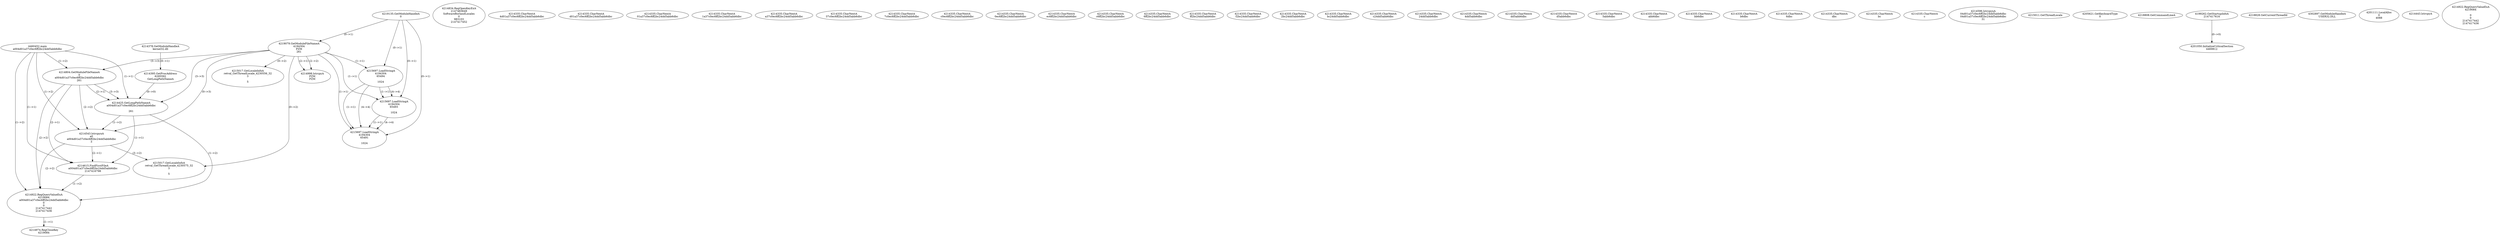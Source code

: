 // Global SCDG with merge call
digraph {
	0 [label="4460452.main
a004d01a37c0ec6ff2bc24dd5abb6dbc"]
	1 [label="4219135.GetModuleHandleA
0"]
	2 [label="4219079.GetModuleFileNameA
4194304
PZM
261"]
	1 -> 2 [label="(0-->1)"]
	3 [label="4214804.GetModuleFileNameA
0
a004d01a37c0ec6ff2bc24dd5abb6dbc
261"]
	0 -> 3 [label="(1-->2)"]
	2 -> 3 [label="(3-->3)"]
	4 [label="4214834.RegOpenKeyExA
2147483649
Software\Borland\Locales
0
983103
2147417452"]
	5 [label="4214378.GetModuleHandleA
kernel32.dll"]
	6 [label="4214395.GetProcAddress
6295592
GetLongPathNameA"]
	5 -> 6 [label="(0-->1)"]
	7 [label="4214425.GetLongPathNameA
a004d01a37c0ec6ff2bc24dd5abb6dbc

261"]
	0 -> 7 [label="(1-->1)"]
	3 -> 7 [label="(2-->1)"]
	2 -> 7 [label="(3-->3)"]
	3 -> 7 [label="(3-->3)"]
	6 -> 7 [label="(0-->0)"]
	8 [label="4214543.lstrcpynA
a0
a004d01a37c0ec6ff2bc24dd5abb6dbc
3"]
	0 -> 8 [label="(1-->2)"]
	3 -> 8 [label="(2-->2)"]
	7 -> 8 [label="(1-->2)"]
	2 -> 8 [label="(0-->3)"]
	9 [label="4214335.CharNextA
4d01a37c0ec6ff2bc24dd5abb6dbc"]
	10 [label="4214335.CharNextA
d01a37c0ec6ff2bc24dd5abb6dbc"]
	11 [label="4214335.CharNextA
01a37c0ec6ff2bc24dd5abb6dbc"]
	12 [label="4214335.CharNextA
1a37c0ec6ff2bc24dd5abb6dbc"]
	13 [label="4214335.CharNextA
a37c0ec6ff2bc24dd5abb6dbc"]
	14 [label="4214335.CharNextA
37c0ec6ff2bc24dd5abb6dbc"]
	15 [label="4214335.CharNextA
7c0ec6ff2bc24dd5abb6dbc"]
	16 [label="4214335.CharNextA
c0ec6ff2bc24dd5abb6dbc"]
	17 [label="4214335.CharNextA
0ec6ff2bc24dd5abb6dbc"]
	18 [label="4214335.CharNextA
ec6ff2bc24dd5abb6dbc"]
	19 [label="4214335.CharNextA
c6ff2bc24dd5abb6dbc"]
	20 [label="4214335.CharNextA
6ff2bc24dd5abb6dbc"]
	21 [label="4214335.CharNextA
ff2bc24dd5abb6dbc"]
	22 [label="4214335.CharNextA
f2bc24dd5abb6dbc"]
	23 [label="4214335.CharNextA
2bc24dd5abb6dbc"]
	24 [label="4214335.CharNextA
bc24dd5abb6dbc"]
	25 [label="4214335.CharNextA
c24dd5abb6dbc"]
	26 [label="4214335.CharNextA
24dd5abb6dbc"]
	27 [label="4214335.CharNextA
4dd5abb6dbc"]
	28 [label="4214335.CharNextA
dd5abb6dbc"]
	29 [label="4214335.CharNextA
d5abb6dbc"]
	30 [label="4214335.CharNextA
5abb6dbc"]
	31 [label="4214335.CharNextA
abb6dbc"]
	32 [label="4214335.CharNextA
bb6dbc"]
	33 [label="4214335.CharNextA
b6dbc"]
	34 [label="4214335.CharNextA
6dbc"]
	35 [label="4214335.CharNextA
dbc"]
	36 [label="4214335.CharNextA
bc"]
	37 [label="4214335.CharNextA
c"]
	38 [label="4214596.lstrcpynA
04d01a37c0ec6ff2bc24dd5abb6dbc
04d01a37c0ec6ff2bc24dd5abb6dbc
31"]
	39 [label="4214615.FindFirstFileA
a004d01a37c0ec6ff2bc24dd5abb6dbc
2147416798"]
	0 -> 39 [label="(1-->1)"]
	3 -> 39 [label="(2-->1)"]
	7 -> 39 [label="(1-->1)"]
	8 -> 39 [label="(2-->1)"]
	40 [label="4214922.RegQueryValueExA
4219084
a004d01a37c0ec6ff2bc24dd5abb6dbc
0
0
2147417442
2147417436"]
	0 -> 40 [label="(1-->2)"]
	3 -> 40 [label="(2-->2)"]
	7 -> 40 [label="(1-->2)"]
	8 -> 40 [label="(2-->2)"]
	39 -> 40 [label="(1-->2)"]
	41 [label="4214974.RegCloseKey
4219084"]
	40 -> 41 [label="(1-->1)"]
	42 [label="4214998.lstrcpyA
PZM
PZM"]
	2 -> 42 [label="(2-->1)"]
	2 -> 42 [label="(2-->2)"]
	43 [label="4215011.GetThreadLocale
"]
	44 [label="4215017.GetLocaleInfoA
retval_GetThreadLocale_4230575_32
3

5"]
	2 -> 44 [label="(0-->2)"]
	8 -> 44 [label="(3-->2)"]
	45 [label="4205621.GetKeyboardType
0"]
	46 [label="4218808.GetCommandLineA
"]
	47 [label="4199262.GetStartupInfoA
2147417616"]
	48 [label="4218828.GetCurrentThreadId
"]
	49 [label="4302897.GetModuleHandleA
USER32.DLL"]
	50 [label="4215697.LoadStringA
4194304
65494

1024"]
	1 -> 50 [label="(0-->1)"]
	2 -> 50 [label="(1-->1)"]
	51 [label="4215697.LoadStringA
4194304
65493

1024"]
	1 -> 51 [label="(0-->1)"]
	2 -> 51 [label="(1-->1)"]
	50 -> 51 [label="(1-->1)"]
	50 -> 51 [label="(4-->4)"]
	52 [label="4215697.LoadStringA
4194304
65491

1024"]
	1 -> 52 [label="(0-->1)"]
	2 -> 52 [label="(1-->1)"]
	50 -> 52 [label="(1-->1)"]
	51 -> 52 [label="(1-->1)"]
	50 -> 52 [label="(4-->4)"]
	51 -> 52 [label="(4-->4)"]
	53 [label="4201050.InitializeCriticalSection
4469812"]
	47 -> 53 [label="(0-->0)"]
	54 [label="4201111.LocalAlloc
0
4088"]
	55 [label="4214443.lstrcpyA

"]
	56 [label="4214922.RegQueryValueExA
4219084

0
0
2147417442
2147417436"]
	57 [label="4215017.GetLocaleInfoA
retval_GetThreadLocale_4230556_32
3

5"]
	2 -> 57 [label="(0-->2)"]
}
